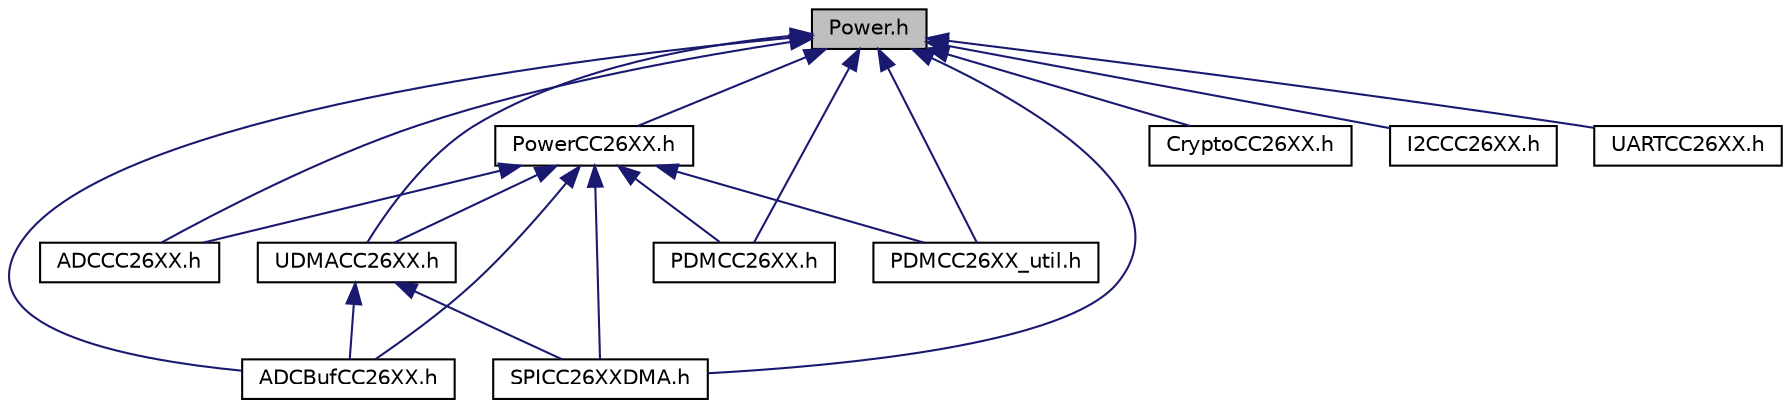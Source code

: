 digraph "Power.h"
{
  edge [fontname="Helvetica",fontsize="10",labelfontname="Helvetica",labelfontsize="10"];
  node [fontname="Helvetica",fontsize="10",shape=record];
  Node1 [label="Power.h",height=0.2,width=0.4,color="black", fillcolor="grey75", style="filled", fontcolor="black"];
  Node1 -> Node2 [dir="back",color="midnightblue",fontsize="10",style="solid",fontname="Helvetica"];
  Node2 [label="ADCCC26XX.h",height=0.2,width=0.4,color="black", fillcolor="white", style="filled",URL="$_a_d_c_c_c26_x_x_8h.html",tooltip="ADC driver implementation for the ADC peripheral on CC26XX. "];
  Node1 -> Node3 [dir="back",color="midnightblue",fontsize="10",style="solid",fontname="Helvetica"];
  Node3 [label="ADCBufCC26XX.h",height=0.2,width=0.4,color="black", fillcolor="white", style="filled",URL="$_a_d_c_buf_c_c26_x_x_8h.html",tooltip="ADCBuf driver implementation for a CC26XX analog-to-digital converter. "];
  Node1 -> Node4 [dir="back",color="midnightblue",fontsize="10",style="solid",fontname="Helvetica"];
  Node4 [label="CryptoCC26XX.h",height=0.2,width=0.4,color="black", fillcolor="white", style="filled",URL="$_crypto_c_c26_x_x_8h.html",tooltip="Crypto driver implementation for a CC26XX Crypto controller. "];
  Node1 -> Node5 [dir="back",color="midnightblue",fontsize="10",style="solid",fontname="Helvetica"];
  Node5 [label="UDMACC26XX.h",height=0.2,width=0.4,color="black", fillcolor="white", style="filled",URL="$_u_d_m_a_c_c26_x_x_8h.html",tooltip="UDMACC26XX driver implementation. "];
  Node5 -> Node3 [dir="back",color="midnightblue",fontsize="10",style="solid",fontname="Helvetica"];
  Node5 -> Node6 [dir="back",color="midnightblue",fontsize="10",style="solid",fontname="Helvetica"];
  Node6 [label="SPICC26XXDMA.h",height=0.2,width=0.4,color="black", fillcolor="white", style="filled",URL="$_s_p_i_c_c26_x_x_d_m_a_8h.html",tooltip="SPI driver implementation for a CC26XX SPI controller using the UDMA controller. "];
  Node1 -> Node7 [dir="back",color="midnightblue",fontsize="10",style="solid",fontname="Helvetica"];
  Node7 [label="I2CCC26XX.h",height=0.2,width=0.4,color="black", fillcolor="white", style="filled",URL="$_i2_c_c_c26_x_x_8h.html",tooltip="I2C driver implementation for a CC26XX I2C controller. "];
  Node1 -> Node8 [dir="back",color="midnightblue",fontsize="10",style="solid",fontname="Helvetica"];
  Node8 [label="PDMCC26XX.h",height=0.2,width=0.4,color="black", fillcolor="white", style="filled",URL="$_p_d_m_c_c26_x_x_8h.html",tooltip="PDM driver implementation for a CC26XX PDM controller. "];
  Node1 -> Node9 [dir="back",color="midnightblue",fontsize="10",style="solid",fontname="Helvetica"];
  Node9 [label="PDMCC26XX_util.h",height=0.2,width=0.4,color="black", fillcolor="white", style="filled",URL="$_p_d_m_c_c26_x_x__util_8h.html",tooltip="PDM utility includes helper functions for configuring the CC26XX I2S controller. "];
  Node1 -> Node10 [dir="back",color="midnightblue",fontsize="10",style="solid",fontname="Helvetica"];
  Node10 [label="PowerCC26XX.h",height=0.2,width=0.4,color="black", fillcolor="white", style="filled",URL="$_power_c_c26_x_x_8h.html",tooltip="Power manager interface for CC26XX. "];
  Node10 -> Node2 [dir="back",color="midnightblue",fontsize="10",style="solid",fontname="Helvetica"];
  Node10 -> Node3 [dir="back",color="midnightblue",fontsize="10",style="solid",fontname="Helvetica"];
  Node10 -> Node5 [dir="back",color="midnightblue",fontsize="10",style="solid",fontname="Helvetica"];
  Node10 -> Node8 [dir="back",color="midnightblue",fontsize="10",style="solid",fontname="Helvetica"];
  Node10 -> Node9 [dir="back",color="midnightblue",fontsize="10",style="solid",fontname="Helvetica"];
  Node10 -> Node6 [dir="back",color="midnightblue",fontsize="10",style="solid",fontname="Helvetica"];
  Node1 -> Node6 [dir="back",color="midnightblue",fontsize="10",style="solid",fontname="Helvetica"];
  Node1 -> Node11 [dir="back",color="midnightblue",fontsize="10",style="solid",fontname="Helvetica"];
  Node11 [label="UARTCC26XX.h",height=0.2,width=0.4,color="black", fillcolor="white", style="filled",URL="$_u_a_r_t_c_c26_x_x_8h.html",tooltip="UART driver implementation for a CC26XX UART controller. "];
}
